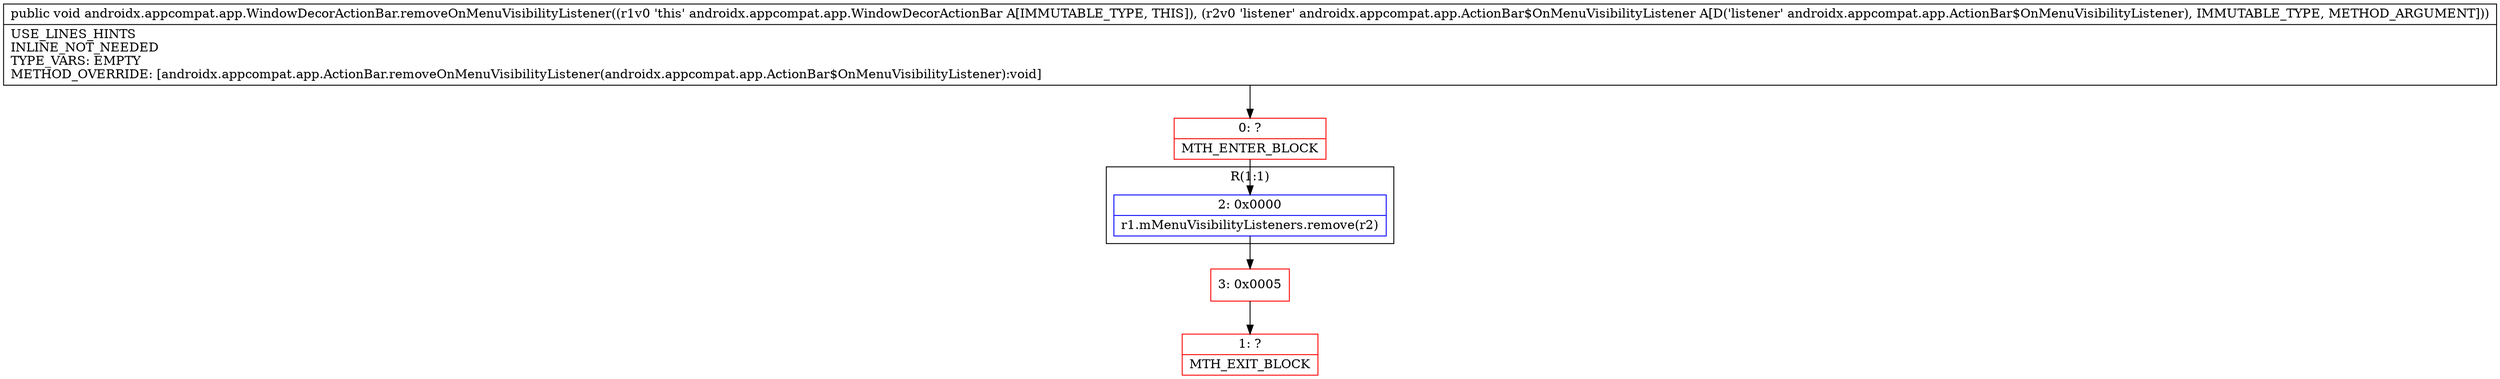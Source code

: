 digraph "CFG forandroidx.appcompat.app.WindowDecorActionBar.removeOnMenuVisibilityListener(Landroidx\/appcompat\/app\/ActionBar$OnMenuVisibilityListener;)V" {
subgraph cluster_Region_1006905844 {
label = "R(1:1)";
node [shape=record,color=blue];
Node_2 [shape=record,label="{2\:\ 0x0000|r1.mMenuVisibilityListeners.remove(r2)\l}"];
}
Node_0 [shape=record,color=red,label="{0\:\ ?|MTH_ENTER_BLOCK\l}"];
Node_3 [shape=record,color=red,label="{3\:\ 0x0005}"];
Node_1 [shape=record,color=red,label="{1\:\ ?|MTH_EXIT_BLOCK\l}"];
MethodNode[shape=record,label="{public void androidx.appcompat.app.WindowDecorActionBar.removeOnMenuVisibilityListener((r1v0 'this' androidx.appcompat.app.WindowDecorActionBar A[IMMUTABLE_TYPE, THIS]), (r2v0 'listener' androidx.appcompat.app.ActionBar$OnMenuVisibilityListener A[D('listener' androidx.appcompat.app.ActionBar$OnMenuVisibilityListener), IMMUTABLE_TYPE, METHOD_ARGUMENT]))  | USE_LINES_HINTS\lINLINE_NOT_NEEDED\lTYPE_VARS: EMPTY\lMETHOD_OVERRIDE: [androidx.appcompat.app.ActionBar.removeOnMenuVisibilityListener(androidx.appcompat.app.ActionBar$OnMenuVisibilityListener):void]\l}"];
MethodNode -> Node_0;Node_2 -> Node_3;
Node_0 -> Node_2;
Node_3 -> Node_1;
}

